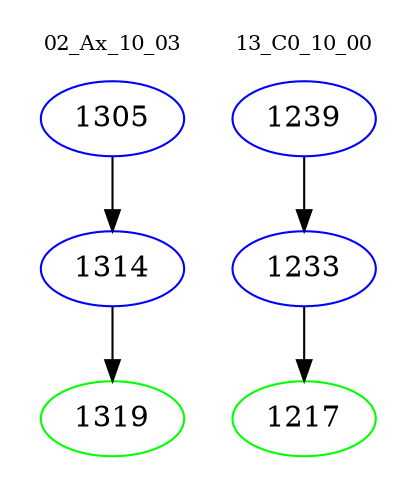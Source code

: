 digraph{
subgraph cluster_0 {
color = white
label = "02_Ax_10_03";
fontsize=10;
T0_1305 [label="1305", color="blue"]
T0_1305 -> T0_1314 [color="black"]
T0_1314 [label="1314", color="blue"]
T0_1314 -> T0_1319 [color="black"]
T0_1319 [label="1319", color="green"]
}
subgraph cluster_1 {
color = white
label = "13_C0_10_00";
fontsize=10;
T1_1239 [label="1239", color="blue"]
T1_1239 -> T1_1233 [color="black"]
T1_1233 [label="1233", color="blue"]
T1_1233 -> T1_1217 [color="black"]
T1_1217 [label="1217", color="green"]
}
}
